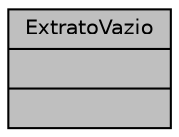 digraph "ExtratoVazio"
{
 // LATEX_PDF_SIZE
  edge [fontname="Helvetica",fontsize="10",labelfontname="Helvetica",labelfontsize="10"];
  node [fontname="Helvetica",fontsize="10",shape=record];
  Node1 [label="{ExtratoVazio\n||}",height=0.2,width=0.4,color="black", fillcolor="grey75", style="filled", fontcolor="black",tooltip="Estrutura para representar um extrato vazio."];
}
